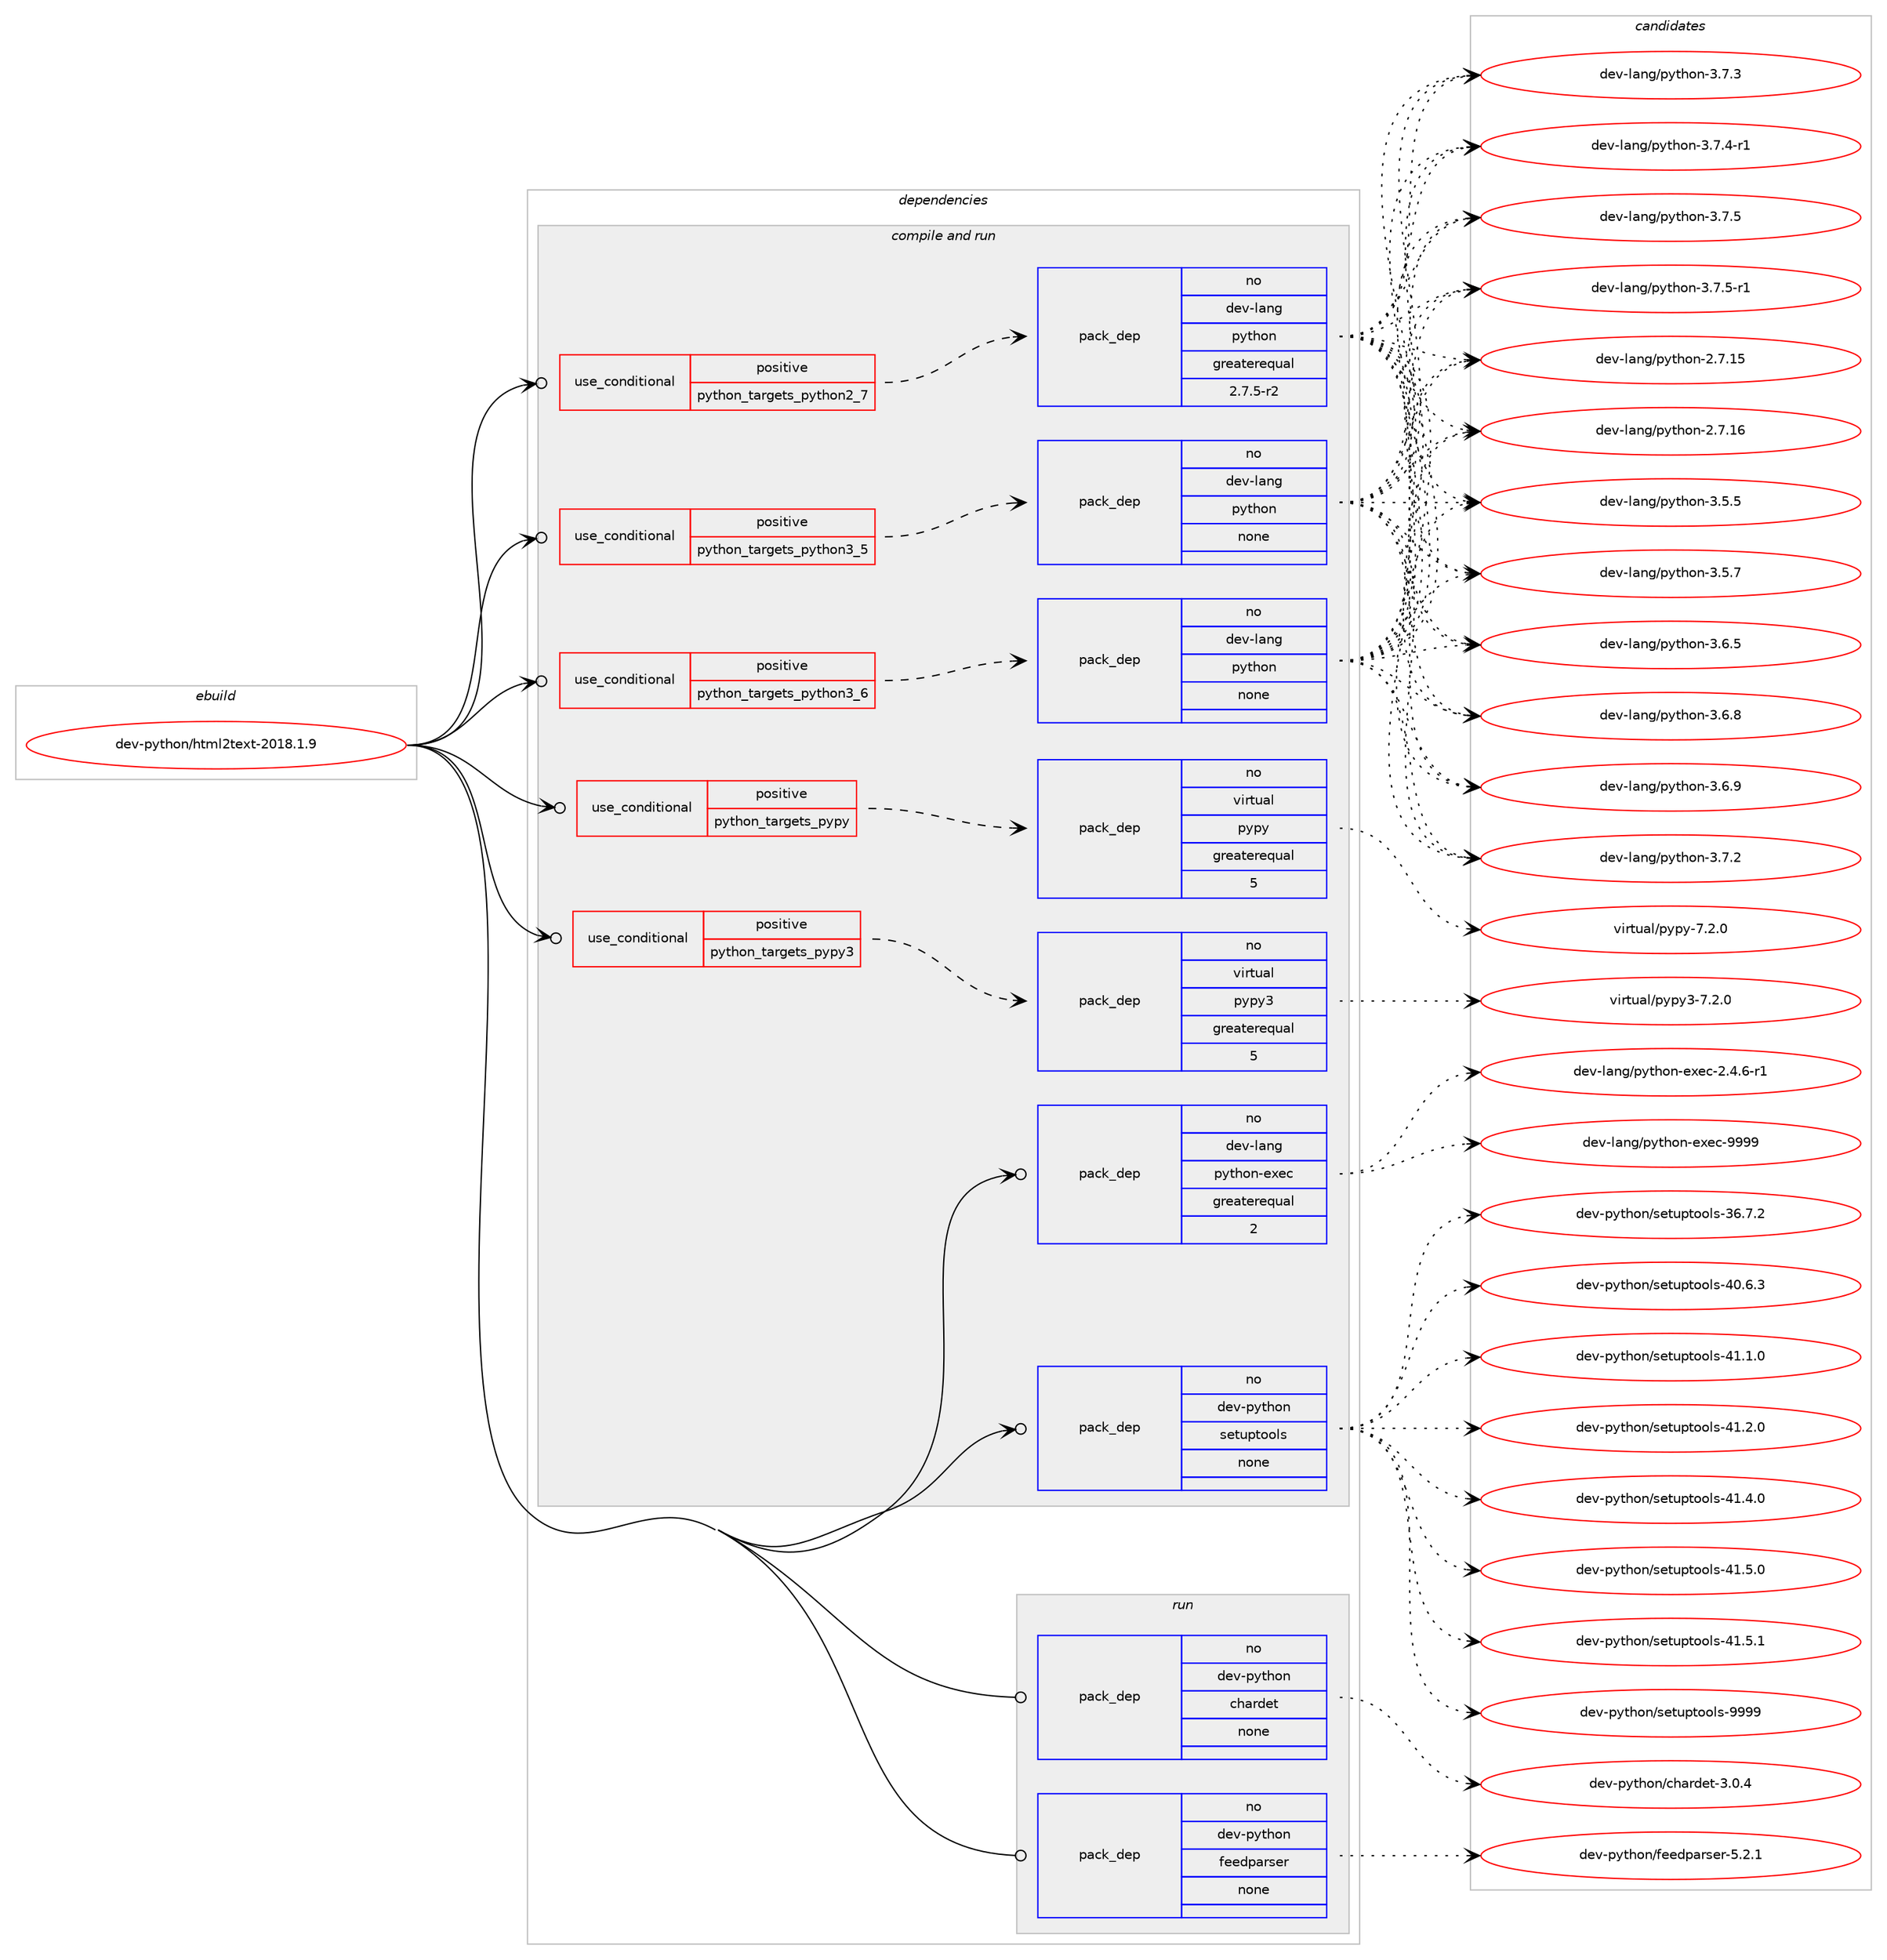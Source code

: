 digraph prolog {

# *************
# Graph options
# *************

newrank=true;
concentrate=true;
compound=true;
graph [rankdir=LR,fontname=Helvetica,fontsize=10,ranksep=1.5];#, ranksep=2.5, nodesep=0.2];
edge  [arrowhead=vee];
node  [fontname=Helvetica,fontsize=10];

# **********
# The ebuild
# **********

subgraph cluster_leftcol {
color=gray;
rank=same;
label=<<i>ebuild</i>>;
id [label="dev-python/html2text-2018.1.9", color=red, width=4, href="../dev-python/html2text-2018.1.9.svg"];
}

# ****************
# The dependencies
# ****************

subgraph cluster_midcol {
color=gray;
label=<<i>dependencies</i>>;
subgraph cluster_compile {
fillcolor="#eeeeee";
style=filled;
label=<<i>compile</i>>;
}
subgraph cluster_compileandrun {
fillcolor="#eeeeee";
style=filled;
label=<<i>compile and run</i>>;
subgraph cond140497 {
dependency608471 [label=<<TABLE BORDER="0" CELLBORDER="1" CELLSPACING="0" CELLPADDING="4"><TR><TD ROWSPAN="3" CELLPADDING="10">use_conditional</TD></TR><TR><TD>positive</TD></TR><TR><TD>python_targets_pypy</TD></TR></TABLE>>, shape=none, color=red];
subgraph pack456175 {
dependency608472 [label=<<TABLE BORDER="0" CELLBORDER="1" CELLSPACING="0" CELLPADDING="4" WIDTH="220"><TR><TD ROWSPAN="6" CELLPADDING="30">pack_dep</TD></TR><TR><TD WIDTH="110">no</TD></TR><TR><TD>virtual</TD></TR><TR><TD>pypy</TD></TR><TR><TD>greaterequal</TD></TR><TR><TD>5</TD></TR></TABLE>>, shape=none, color=blue];
}
dependency608471:e -> dependency608472:w [weight=20,style="dashed",arrowhead="vee"];
}
id:e -> dependency608471:w [weight=20,style="solid",arrowhead="odotvee"];
subgraph cond140498 {
dependency608473 [label=<<TABLE BORDER="0" CELLBORDER="1" CELLSPACING="0" CELLPADDING="4"><TR><TD ROWSPAN="3" CELLPADDING="10">use_conditional</TD></TR><TR><TD>positive</TD></TR><TR><TD>python_targets_pypy3</TD></TR></TABLE>>, shape=none, color=red];
subgraph pack456176 {
dependency608474 [label=<<TABLE BORDER="0" CELLBORDER="1" CELLSPACING="0" CELLPADDING="4" WIDTH="220"><TR><TD ROWSPAN="6" CELLPADDING="30">pack_dep</TD></TR><TR><TD WIDTH="110">no</TD></TR><TR><TD>virtual</TD></TR><TR><TD>pypy3</TD></TR><TR><TD>greaterequal</TD></TR><TR><TD>5</TD></TR></TABLE>>, shape=none, color=blue];
}
dependency608473:e -> dependency608474:w [weight=20,style="dashed",arrowhead="vee"];
}
id:e -> dependency608473:w [weight=20,style="solid",arrowhead="odotvee"];
subgraph cond140499 {
dependency608475 [label=<<TABLE BORDER="0" CELLBORDER="1" CELLSPACING="0" CELLPADDING="4"><TR><TD ROWSPAN="3" CELLPADDING="10">use_conditional</TD></TR><TR><TD>positive</TD></TR><TR><TD>python_targets_python2_7</TD></TR></TABLE>>, shape=none, color=red];
subgraph pack456177 {
dependency608476 [label=<<TABLE BORDER="0" CELLBORDER="1" CELLSPACING="0" CELLPADDING="4" WIDTH="220"><TR><TD ROWSPAN="6" CELLPADDING="30">pack_dep</TD></TR><TR><TD WIDTH="110">no</TD></TR><TR><TD>dev-lang</TD></TR><TR><TD>python</TD></TR><TR><TD>greaterequal</TD></TR><TR><TD>2.7.5-r2</TD></TR></TABLE>>, shape=none, color=blue];
}
dependency608475:e -> dependency608476:w [weight=20,style="dashed",arrowhead="vee"];
}
id:e -> dependency608475:w [weight=20,style="solid",arrowhead="odotvee"];
subgraph cond140500 {
dependency608477 [label=<<TABLE BORDER="0" CELLBORDER="1" CELLSPACING="0" CELLPADDING="4"><TR><TD ROWSPAN="3" CELLPADDING="10">use_conditional</TD></TR><TR><TD>positive</TD></TR><TR><TD>python_targets_python3_5</TD></TR></TABLE>>, shape=none, color=red];
subgraph pack456178 {
dependency608478 [label=<<TABLE BORDER="0" CELLBORDER="1" CELLSPACING="0" CELLPADDING="4" WIDTH="220"><TR><TD ROWSPAN="6" CELLPADDING="30">pack_dep</TD></TR><TR><TD WIDTH="110">no</TD></TR><TR><TD>dev-lang</TD></TR><TR><TD>python</TD></TR><TR><TD>none</TD></TR><TR><TD></TD></TR></TABLE>>, shape=none, color=blue];
}
dependency608477:e -> dependency608478:w [weight=20,style="dashed",arrowhead="vee"];
}
id:e -> dependency608477:w [weight=20,style="solid",arrowhead="odotvee"];
subgraph cond140501 {
dependency608479 [label=<<TABLE BORDER="0" CELLBORDER="1" CELLSPACING="0" CELLPADDING="4"><TR><TD ROWSPAN="3" CELLPADDING="10">use_conditional</TD></TR><TR><TD>positive</TD></TR><TR><TD>python_targets_python3_6</TD></TR></TABLE>>, shape=none, color=red];
subgraph pack456179 {
dependency608480 [label=<<TABLE BORDER="0" CELLBORDER="1" CELLSPACING="0" CELLPADDING="4" WIDTH="220"><TR><TD ROWSPAN="6" CELLPADDING="30">pack_dep</TD></TR><TR><TD WIDTH="110">no</TD></TR><TR><TD>dev-lang</TD></TR><TR><TD>python</TD></TR><TR><TD>none</TD></TR><TR><TD></TD></TR></TABLE>>, shape=none, color=blue];
}
dependency608479:e -> dependency608480:w [weight=20,style="dashed",arrowhead="vee"];
}
id:e -> dependency608479:w [weight=20,style="solid",arrowhead="odotvee"];
subgraph pack456180 {
dependency608481 [label=<<TABLE BORDER="0" CELLBORDER="1" CELLSPACING="0" CELLPADDING="4" WIDTH="220"><TR><TD ROWSPAN="6" CELLPADDING="30">pack_dep</TD></TR><TR><TD WIDTH="110">no</TD></TR><TR><TD>dev-lang</TD></TR><TR><TD>python-exec</TD></TR><TR><TD>greaterequal</TD></TR><TR><TD>2</TD></TR></TABLE>>, shape=none, color=blue];
}
id:e -> dependency608481:w [weight=20,style="solid",arrowhead="odotvee"];
subgraph pack456181 {
dependency608482 [label=<<TABLE BORDER="0" CELLBORDER="1" CELLSPACING="0" CELLPADDING="4" WIDTH="220"><TR><TD ROWSPAN="6" CELLPADDING="30">pack_dep</TD></TR><TR><TD WIDTH="110">no</TD></TR><TR><TD>dev-python</TD></TR><TR><TD>setuptools</TD></TR><TR><TD>none</TD></TR><TR><TD></TD></TR></TABLE>>, shape=none, color=blue];
}
id:e -> dependency608482:w [weight=20,style="solid",arrowhead="odotvee"];
}
subgraph cluster_run {
fillcolor="#eeeeee";
style=filled;
label=<<i>run</i>>;
subgraph pack456182 {
dependency608483 [label=<<TABLE BORDER="0" CELLBORDER="1" CELLSPACING="0" CELLPADDING="4" WIDTH="220"><TR><TD ROWSPAN="6" CELLPADDING="30">pack_dep</TD></TR><TR><TD WIDTH="110">no</TD></TR><TR><TD>dev-python</TD></TR><TR><TD>chardet</TD></TR><TR><TD>none</TD></TR><TR><TD></TD></TR></TABLE>>, shape=none, color=blue];
}
id:e -> dependency608483:w [weight=20,style="solid",arrowhead="odot"];
subgraph pack456183 {
dependency608484 [label=<<TABLE BORDER="0" CELLBORDER="1" CELLSPACING="0" CELLPADDING="4" WIDTH="220"><TR><TD ROWSPAN="6" CELLPADDING="30">pack_dep</TD></TR><TR><TD WIDTH="110">no</TD></TR><TR><TD>dev-python</TD></TR><TR><TD>feedparser</TD></TR><TR><TD>none</TD></TR><TR><TD></TD></TR></TABLE>>, shape=none, color=blue];
}
id:e -> dependency608484:w [weight=20,style="solid",arrowhead="odot"];
}
}

# **************
# The candidates
# **************

subgraph cluster_choices {
rank=same;
color=gray;
label=<<i>candidates</i>>;

subgraph choice456175 {
color=black;
nodesep=1;
choice1181051141161179710847112121112121455546504648 [label="virtual/pypy-7.2.0", color=red, width=4,href="../virtual/pypy-7.2.0.svg"];
dependency608472:e -> choice1181051141161179710847112121112121455546504648:w [style=dotted,weight="100"];
}
subgraph choice456176 {
color=black;
nodesep=1;
choice118105114116117971084711212111212151455546504648 [label="virtual/pypy3-7.2.0", color=red, width=4,href="../virtual/pypy3-7.2.0.svg"];
dependency608474:e -> choice118105114116117971084711212111212151455546504648:w [style=dotted,weight="100"];
}
subgraph choice456177 {
color=black;
nodesep=1;
choice10010111845108971101034711212111610411111045504655464953 [label="dev-lang/python-2.7.15", color=red, width=4,href="../dev-lang/python-2.7.15.svg"];
choice10010111845108971101034711212111610411111045504655464954 [label="dev-lang/python-2.7.16", color=red, width=4,href="../dev-lang/python-2.7.16.svg"];
choice100101118451089711010347112121116104111110455146534653 [label="dev-lang/python-3.5.5", color=red, width=4,href="../dev-lang/python-3.5.5.svg"];
choice100101118451089711010347112121116104111110455146534655 [label="dev-lang/python-3.5.7", color=red, width=4,href="../dev-lang/python-3.5.7.svg"];
choice100101118451089711010347112121116104111110455146544653 [label="dev-lang/python-3.6.5", color=red, width=4,href="../dev-lang/python-3.6.5.svg"];
choice100101118451089711010347112121116104111110455146544656 [label="dev-lang/python-3.6.8", color=red, width=4,href="../dev-lang/python-3.6.8.svg"];
choice100101118451089711010347112121116104111110455146544657 [label="dev-lang/python-3.6.9", color=red, width=4,href="../dev-lang/python-3.6.9.svg"];
choice100101118451089711010347112121116104111110455146554650 [label="dev-lang/python-3.7.2", color=red, width=4,href="../dev-lang/python-3.7.2.svg"];
choice100101118451089711010347112121116104111110455146554651 [label="dev-lang/python-3.7.3", color=red, width=4,href="../dev-lang/python-3.7.3.svg"];
choice1001011184510897110103471121211161041111104551465546524511449 [label="dev-lang/python-3.7.4-r1", color=red, width=4,href="../dev-lang/python-3.7.4-r1.svg"];
choice100101118451089711010347112121116104111110455146554653 [label="dev-lang/python-3.7.5", color=red, width=4,href="../dev-lang/python-3.7.5.svg"];
choice1001011184510897110103471121211161041111104551465546534511449 [label="dev-lang/python-3.7.5-r1", color=red, width=4,href="../dev-lang/python-3.7.5-r1.svg"];
dependency608476:e -> choice10010111845108971101034711212111610411111045504655464953:w [style=dotted,weight="100"];
dependency608476:e -> choice10010111845108971101034711212111610411111045504655464954:w [style=dotted,weight="100"];
dependency608476:e -> choice100101118451089711010347112121116104111110455146534653:w [style=dotted,weight="100"];
dependency608476:e -> choice100101118451089711010347112121116104111110455146534655:w [style=dotted,weight="100"];
dependency608476:e -> choice100101118451089711010347112121116104111110455146544653:w [style=dotted,weight="100"];
dependency608476:e -> choice100101118451089711010347112121116104111110455146544656:w [style=dotted,weight="100"];
dependency608476:e -> choice100101118451089711010347112121116104111110455146544657:w [style=dotted,weight="100"];
dependency608476:e -> choice100101118451089711010347112121116104111110455146554650:w [style=dotted,weight="100"];
dependency608476:e -> choice100101118451089711010347112121116104111110455146554651:w [style=dotted,weight="100"];
dependency608476:e -> choice1001011184510897110103471121211161041111104551465546524511449:w [style=dotted,weight="100"];
dependency608476:e -> choice100101118451089711010347112121116104111110455146554653:w [style=dotted,weight="100"];
dependency608476:e -> choice1001011184510897110103471121211161041111104551465546534511449:w [style=dotted,weight="100"];
}
subgraph choice456178 {
color=black;
nodesep=1;
choice10010111845108971101034711212111610411111045504655464953 [label="dev-lang/python-2.7.15", color=red, width=4,href="../dev-lang/python-2.7.15.svg"];
choice10010111845108971101034711212111610411111045504655464954 [label="dev-lang/python-2.7.16", color=red, width=4,href="../dev-lang/python-2.7.16.svg"];
choice100101118451089711010347112121116104111110455146534653 [label="dev-lang/python-3.5.5", color=red, width=4,href="../dev-lang/python-3.5.5.svg"];
choice100101118451089711010347112121116104111110455146534655 [label="dev-lang/python-3.5.7", color=red, width=4,href="../dev-lang/python-3.5.7.svg"];
choice100101118451089711010347112121116104111110455146544653 [label="dev-lang/python-3.6.5", color=red, width=4,href="../dev-lang/python-3.6.5.svg"];
choice100101118451089711010347112121116104111110455146544656 [label="dev-lang/python-3.6.8", color=red, width=4,href="../dev-lang/python-3.6.8.svg"];
choice100101118451089711010347112121116104111110455146544657 [label="dev-lang/python-3.6.9", color=red, width=4,href="../dev-lang/python-3.6.9.svg"];
choice100101118451089711010347112121116104111110455146554650 [label="dev-lang/python-3.7.2", color=red, width=4,href="../dev-lang/python-3.7.2.svg"];
choice100101118451089711010347112121116104111110455146554651 [label="dev-lang/python-3.7.3", color=red, width=4,href="../dev-lang/python-3.7.3.svg"];
choice1001011184510897110103471121211161041111104551465546524511449 [label="dev-lang/python-3.7.4-r1", color=red, width=4,href="../dev-lang/python-3.7.4-r1.svg"];
choice100101118451089711010347112121116104111110455146554653 [label="dev-lang/python-3.7.5", color=red, width=4,href="../dev-lang/python-3.7.5.svg"];
choice1001011184510897110103471121211161041111104551465546534511449 [label="dev-lang/python-3.7.5-r1", color=red, width=4,href="../dev-lang/python-3.7.5-r1.svg"];
dependency608478:e -> choice10010111845108971101034711212111610411111045504655464953:w [style=dotted,weight="100"];
dependency608478:e -> choice10010111845108971101034711212111610411111045504655464954:w [style=dotted,weight="100"];
dependency608478:e -> choice100101118451089711010347112121116104111110455146534653:w [style=dotted,weight="100"];
dependency608478:e -> choice100101118451089711010347112121116104111110455146534655:w [style=dotted,weight="100"];
dependency608478:e -> choice100101118451089711010347112121116104111110455146544653:w [style=dotted,weight="100"];
dependency608478:e -> choice100101118451089711010347112121116104111110455146544656:w [style=dotted,weight="100"];
dependency608478:e -> choice100101118451089711010347112121116104111110455146544657:w [style=dotted,weight="100"];
dependency608478:e -> choice100101118451089711010347112121116104111110455146554650:w [style=dotted,weight="100"];
dependency608478:e -> choice100101118451089711010347112121116104111110455146554651:w [style=dotted,weight="100"];
dependency608478:e -> choice1001011184510897110103471121211161041111104551465546524511449:w [style=dotted,weight="100"];
dependency608478:e -> choice100101118451089711010347112121116104111110455146554653:w [style=dotted,weight="100"];
dependency608478:e -> choice1001011184510897110103471121211161041111104551465546534511449:w [style=dotted,weight="100"];
}
subgraph choice456179 {
color=black;
nodesep=1;
choice10010111845108971101034711212111610411111045504655464953 [label="dev-lang/python-2.7.15", color=red, width=4,href="../dev-lang/python-2.7.15.svg"];
choice10010111845108971101034711212111610411111045504655464954 [label="dev-lang/python-2.7.16", color=red, width=4,href="../dev-lang/python-2.7.16.svg"];
choice100101118451089711010347112121116104111110455146534653 [label="dev-lang/python-3.5.5", color=red, width=4,href="../dev-lang/python-3.5.5.svg"];
choice100101118451089711010347112121116104111110455146534655 [label="dev-lang/python-3.5.7", color=red, width=4,href="../dev-lang/python-3.5.7.svg"];
choice100101118451089711010347112121116104111110455146544653 [label="dev-lang/python-3.6.5", color=red, width=4,href="../dev-lang/python-3.6.5.svg"];
choice100101118451089711010347112121116104111110455146544656 [label="dev-lang/python-3.6.8", color=red, width=4,href="../dev-lang/python-3.6.8.svg"];
choice100101118451089711010347112121116104111110455146544657 [label="dev-lang/python-3.6.9", color=red, width=4,href="../dev-lang/python-3.6.9.svg"];
choice100101118451089711010347112121116104111110455146554650 [label="dev-lang/python-3.7.2", color=red, width=4,href="../dev-lang/python-3.7.2.svg"];
choice100101118451089711010347112121116104111110455146554651 [label="dev-lang/python-3.7.3", color=red, width=4,href="../dev-lang/python-3.7.3.svg"];
choice1001011184510897110103471121211161041111104551465546524511449 [label="dev-lang/python-3.7.4-r1", color=red, width=4,href="../dev-lang/python-3.7.4-r1.svg"];
choice100101118451089711010347112121116104111110455146554653 [label="dev-lang/python-3.7.5", color=red, width=4,href="../dev-lang/python-3.7.5.svg"];
choice1001011184510897110103471121211161041111104551465546534511449 [label="dev-lang/python-3.7.5-r1", color=red, width=4,href="../dev-lang/python-3.7.5-r1.svg"];
dependency608480:e -> choice10010111845108971101034711212111610411111045504655464953:w [style=dotted,weight="100"];
dependency608480:e -> choice10010111845108971101034711212111610411111045504655464954:w [style=dotted,weight="100"];
dependency608480:e -> choice100101118451089711010347112121116104111110455146534653:w [style=dotted,weight="100"];
dependency608480:e -> choice100101118451089711010347112121116104111110455146534655:w [style=dotted,weight="100"];
dependency608480:e -> choice100101118451089711010347112121116104111110455146544653:w [style=dotted,weight="100"];
dependency608480:e -> choice100101118451089711010347112121116104111110455146544656:w [style=dotted,weight="100"];
dependency608480:e -> choice100101118451089711010347112121116104111110455146544657:w [style=dotted,weight="100"];
dependency608480:e -> choice100101118451089711010347112121116104111110455146554650:w [style=dotted,weight="100"];
dependency608480:e -> choice100101118451089711010347112121116104111110455146554651:w [style=dotted,weight="100"];
dependency608480:e -> choice1001011184510897110103471121211161041111104551465546524511449:w [style=dotted,weight="100"];
dependency608480:e -> choice100101118451089711010347112121116104111110455146554653:w [style=dotted,weight="100"];
dependency608480:e -> choice1001011184510897110103471121211161041111104551465546534511449:w [style=dotted,weight="100"];
}
subgraph choice456180 {
color=black;
nodesep=1;
choice10010111845108971101034711212111610411111045101120101994550465246544511449 [label="dev-lang/python-exec-2.4.6-r1", color=red, width=4,href="../dev-lang/python-exec-2.4.6-r1.svg"];
choice10010111845108971101034711212111610411111045101120101994557575757 [label="dev-lang/python-exec-9999", color=red, width=4,href="../dev-lang/python-exec-9999.svg"];
dependency608481:e -> choice10010111845108971101034711212111610411111045101120101994550465246544511449:w [style=dotted,weight="100"];
dependency608481:e -> choice10010111845108971101034711212111610411111045101120101994557575757:w [style=dotted,weight="100"];
}
subgraph choice456181 {
color=black;
nodesep=1;
choice100101118451121211161041111104711510111611711211611111110811545515446554650 [label="dev-python/setuptools-36.7.2", color=red, width=4,href="../dev-python/setuptools-36.7.2.svg"];
choice100101118451121211161041111104711510111611711211611111110811545524846544651 [label="dev-python/setuptools-40.6.3", color=red, width=4,href="../dev-python/setuptools-40.6.3.svg"];
choice100101118451121211161041111104711510111611711211611111110811545524946494648 [label="dev-python/setuptools-41.1.0", color=red, width=4,href="../dev-python/setuptools-41.1.0.svg"];
choice100101118451121211161041111104711510111611711211611111110811545524946504648 [label="dev-python/setuptools-41.2.0", color=red, width=4,href="../dev-python/setuptools-41.2.0.svg"];
choice100101118451121211161041111104711510111611711211611111110811545524946524648 [label="dev-python/setuptools-41.4.0", color=red, width=4,href="../dev-python/setuptools-41.4.0.svg"];
choice100101118451121211161041111104711510111611711211611111110811545524946534648 [label="dev-python/setuptools-41.5.0", color=red, width=4,href="../dev-python/setuptools-41.5.0.svg"];
choice100101118451121211161041111104711510111611711211611111110811545524946534649 [label="dev-python/setuptools-41.5.1", color=red, width=4,href="../dev-python/setuptools-41.5.1.svg"];
choice10010111845112121116104111110471151011161171121161111111081154557575757 [label="dev-python/setuptools-9999", color=red, width=4,href="../dev-python/setuptools-9999.svg"];
dependency608482:e -> choice100101118451121211161041111104711510111611711211611111110811545515446554650:w [style=dotted,weight="100"];
dependency608482:e -> choice100101118451121211161041111104711510111611711211611111110811545524846544651:w [style=dotted,weight="100"];
dependency608482:e -> choice100101118451121211161041111104711510111611711211611111110811545524946494648:w [style=dotted,weight="100"];
dependency608482:e -> choice100101118451121211161041111104711510111611711211611111110811545524946504648:w [style=dotted,weight="100"];
dependency608482:e -> choice100101118451121211161041111104711510111611711211611111110811545524946524648:w [style=dotted,weight="100"];
dependency608482:e -> choice100101118451121211161041111104711510111611711211611111110811545524946534648:w [style=dotted,weight="100"];
dependency608482:e -> choice100101118451121211161041111104711510111611711211611111110811545524946534649:w [style=dotted,weight="100"];
dependency608482:e -> choice10010111845112121116104111110471151011161171121161111111081154557575757:w [style=dotted,weight="100"];
}
subgraph choice456182 {
color=black;
nodesep=1;
choice10010111845112121116104111110479910497114100101116455146484652 [label="dev-python/chardet-3.0.4", color=red, width=4,href="../dev-python/chardet-3.0.4.svg"];
dependency608483:e -> choice10010111845112121116104111110479910497114100101116455146484652:w [style=dotted,weight="100"];
}
subgraph choice456183 {
color=black;
nodesep=1;
choice100101118451121211161041111104710210110110011297114115101114455346504649 [label="dev-python/feedparser-5.2.1", color=red, width=4,href="../dev-python/feedparser-5.2.1.svg"];
dependency608484:e -> choice100101118451121211161041111104710210110110011297114115101114455346504649:w [style=dotted,weight="100"];
}
}

}
